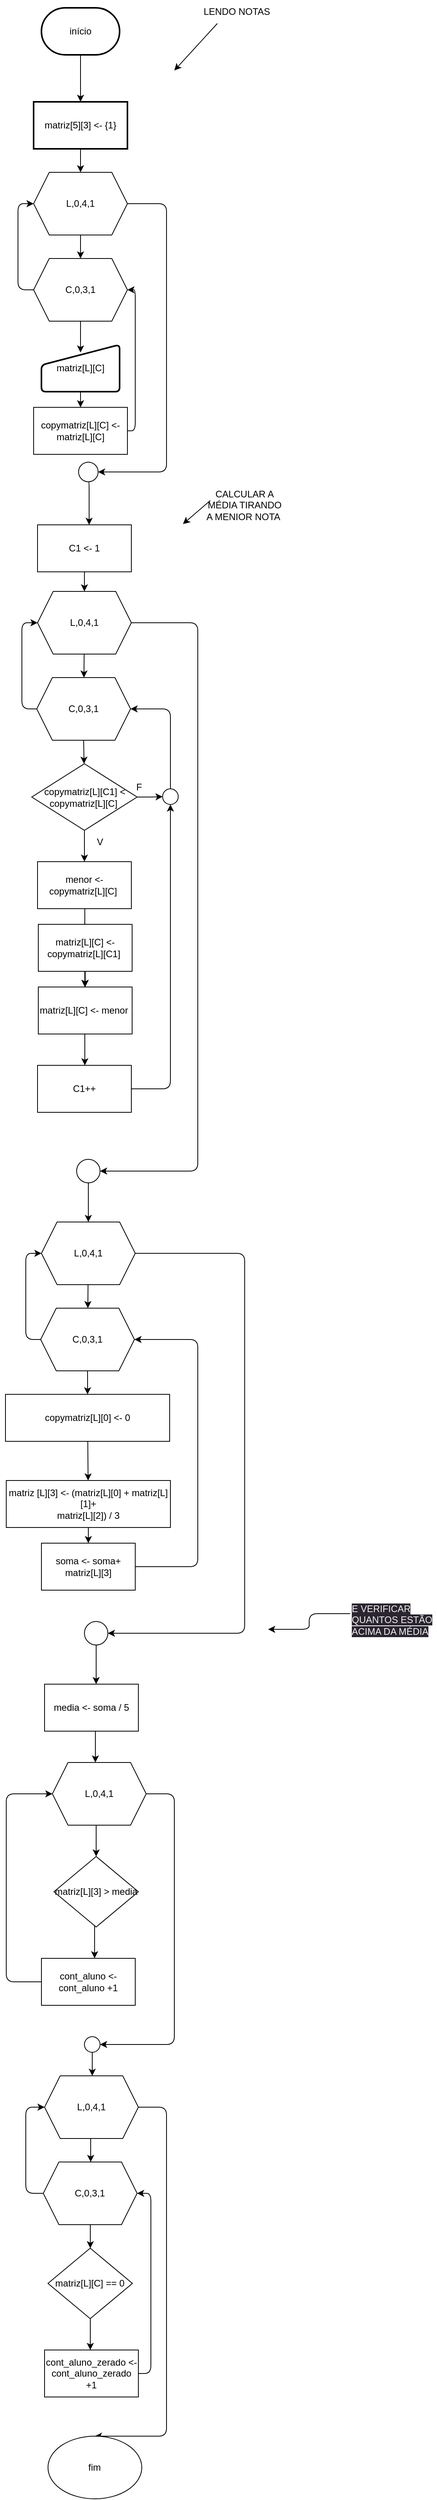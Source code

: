 <mxfile>
    <diagram id="aOdc6_4S75V9nIQuaGPx" name="Page-1">
        <mxGraphModel dx="589" dy="398" grid="1" gridSize="10" guides="1" tooltips="1" connect="1" arrows="1" fold="1" page="1" pageScale="1" pageWidth="850" pageHeight="1100" math="0" shadow="0">
            <root>
                <mxCell id="0"/>
                <mxCell id="1" parent="0"/>
                <mxCell id="4" value="" style="edgeStyle=none;html=1;" parent="1" source="2" target="3" edge="1">
                    <mxGeometry relative="1" as="geometry"/>
                </mxCell>
                <mxCell id="2" value="início" style="strokeWidth=2;html=1;shape=mxgraph.flowchart.terminator;whiteSpace=wrap;" parent="1" vertex="1">
                    <mxGeometry x="280" y="30" width="100" height="60" as="geometry"/>
                </mxCell>
                <mxCell id="6" value="" style="edgeStyle=none;html=1;" parent="1" source="3" target="5" edge="1">
                    <mxGeometry relative="1" as="geometry"/>
                </mxCell>
                <mxCell id="3" value="matriz[5][3] &amp;lt;- {1}" style="whiteSpace=wrap;html=1;strokeWidth=2;" parent="1" vertex="1">
                    <mxGeometry x="270" y="150" width="120" height="60" as="geometry"/>
                </mxCell>
                <mxCell id="8" value="" style="edgeStyle=none;html=1;" parent="1" source="5" target="7" edge="1">
                    <mxGeometry relative="1" as="geometry"/>
                </mxCell>
                <mxCell id="37" style="edgeStyle=elbowEdgeStyle;html=1;exitX=1;exitY=0.5;exitDx=0;exitDy=0;entryX=1;entryY=0.5;entryDx=0;entryDy=0;" parent="1" source="5" target="59" edge="1">
                    <mxGeometry relative="1" as="geometry">
                        <Array as="points">
                            <mxPoint x="440" y="480"/>
                            <mxPoint x="440" y="490"/>
                        </Array>
                    </mxGeometry>
                </mxCell>
                <mxCell id="5" value="L,0,4,1" style="shape=hexagon;perimeter=hexagonPerimeter2;whiteSpace=wrap;html=1;fixedSize=1;" parent="1" vertex="1">
                    <mxGeometry x="270" y="240" width="120" height="80" as="geometry"/>
                </mxCell>
                <mxCell id="9" style="edgeStyle=none;html=1;" parent="1" source="7" edge="1">
                    <mxGeometry relative="1" as="geometry">
                        <mxPoint x="330" y="470" as="targetPoint"/>
                    </mxGeometry>
                </mxCell>
                <mxCell id="34" style="edgeStyle=elbowEdgeStyle;html=1;exitX=0;exitY=0.5;exitDx=0;exitDy=0;entryX=0;entryY=0.5;entryDx=0;entryDy=0;" parent="1" source="7" target="5" edge="1">
                    <mxGeometry relative="1" as="geometry">
                        <Array as="points">
                            <mxPoint x="250" y="330"/>
                        </Array>
                    </mxGeometry>
                </mxCell>
                <mxCell id="7" value="C,0,3,1" style="shape=hexagon;perimeter=hexagonPerimeter2;whiteSpace=wrap;html=1;fixedSize=1;" parent="1" vertex="1">
                    <mxGeometry x="270" y="350" width="120" height="80" as="geometry"/>
                </mxCell>
                <mxCell id="33" style="edgeStyle=elbowEdgeStyle;html=1;exitX=1;exitY=0.5;exitDx=0;exitDy=0;entryX=1;entryY=0.5;entryDx=0;entryDy=0;" parent="1" source="158" target="7" edge="1">
                    <mxGeometry relative="1" as="geometry">
                        <Array as="points">
                            <mxPoint x="400" y="440"/>
                        </Array>
                    </mxGeometry>
                </mxCell>
                <mxCell id="161" value="" style="edgeStyle=elbowEdgeStyle;html=1;" parent="1" source="10" target="158" edge="1">
                    <mxGeometry relative="1" as="geometry"/>
                </mxCell>
                <mxCell id="10" value="matriz[L][C]" style="html=1;strokeWidth=2;shape=manualInput;whiteSpace=wrap;rounded=1;size=26;arcSize=11;" parent="1" vertex="1">
                    <mxGeometry x="280" y="460" width="100" height="60" as="geometry"/>
                </mxCell>
                <mxCell id="12" value="LENDO NOTAS" style="text;html=1;strokeColor=none;fillColor=none;align=center;verticalAlign=middle;whiteSpace=wrap;rounded=0;" parent="1" vertex="1">
                    <mxGeometry x="480" y="20" width="100" height="30" as="geometry"/>
                </mxCell>
                <mxCell id="17" value="" style="endArrow=classic;html=1;exitX=0.25;exitY=1;exitDx=0;exitDy=0;" parent="1" source="12" edge="1">
                    <mxGeometry width="50" height="50" relative="1" as="geometry">
                        <mxPoint x="500" y="170" as="sourcePoint"/>
                        <mxPoint x="450" y="110" as="targetPoint"/>
                    </mxGeometry>
                </mxCell>
                <mxCell id="21" value="CALCULAR A MÉDIA TIRANDO A MENIOR NOTA&amp;nbsp;" style="text;html=1;strokeColor=none;fillColor=none;align=center;verticalAlign=middle;whiteSpace=wrap;rounded=0;" parent="1" vertex="1">
                    <mxGeometry x="490" y="650" width="100" height="30" as="geometry"/>
                </mxCell>
                <mxCell id="22" value="" style="endArrow=classic;html=1;exitX=0.25;exitY=1;exitDx=0;exitDy=0;" parent="1" edge="1">
                    <mxGeometry width="50" height="50" relative="1" as="geometry">
                        <mxPoint x="496" y="659" as="sourcePoint"/>
                        <mxPoint x="461" y="689" as="targetPoint"/>
                    </mxGeometry>
                </mxCell>
                <mxCell id="121" value="" style="edgeStyle=none;html=1;" parent="1" source="36" target="120" edge="1">
                    <mxGeometry relative="1" as="geometry"/>
                </mxCell>
                <mxCell id="225" style="edgeStyle=elbowEdgeStyle;html=1;exitX=1;exitY=0.5;exitDx=0;exitDy=0;entryX=1;entryY=0.5;entryDx=0;entryDy=0;" parent="1" source="36" target="223" edge="1">
                    <mxGeometry relative="1" as="geometry">
                        <Array as="points">
                            <mxPoint x="480" y="1460"/>
                        </Array>
                    </mxGeometry>
                </mxCell>
                <mxCell id="36" value="L,0,4,1" style="shape=hexagon;perimeter=hexagonPerimeter2;whiteSpace=wrap;html=1;fixedSize=1;" parent="1" vertex="1">
                    <mxGeometry x="275" y="775" width="120" height="80" as="geometry"/>
                </mxCell>
                <mxCell id="181" style="edgeStyle=elbowEdgeStyle;html=1;exitX=0.5;exitY=1;exitDx=0;exitDy=0;entryX=0.558;entryY=0;entryDx=0;entryDy=0;entryPerimeter=0;" parent="1" source="59" target="173" edge="1">
                    <mxGeometry relative="1" as="geometry"/>
                </mxCell>
                <mxCell id="59" value="" style="ellipse;whiteSpace=wrap;html=1;aspect=fixed;" parent="1" vertex="1">
                    <mxGeometry x="327.5" y="610" width="25" height="25" as="geometry"/>
                </mxCell>
                <mxCell id="115" value="" style="edgeStyle=elbowEdgeStyle;html=1;" parent="1" source="62" target="114" edge="1">
                    <mxGeometry relative="1" as="geometry"/>
                </mxCell>
                <mxCell id="62" value="matriz [L][3] &amp;lt;- (matriz[L][0] + matriz[L][1]+&lt;br&gt;matriz[L][2]) / 3" style="rounded=0;whiteSpace=wrap;html=1;" parent="1" vertex="1">
                    <mxGeometry x="235" y="1910" width="210" height="60" as="geometry"/>
                </mxCell>
                <mxCell id="221" value="" style="edgeStyle=elbowEdgeStyle;html=1;" parent="1" source="96" target="101" edge="1">
                    <mxGeometry relative="1" as="geometry"/>
                </mxCell>
                <mxCell id="96" value="media &amp;lt;- soma / 5" style="whiteSpace=wrap;html=1;" parent="1" vertex="1">
                    <mxGeometry x="284" y="2170" width="120" height="60" as="geometry"/>
                </mxCell>
                <mxCell id="104" value="" style="edgeStyle=elbowEdgeStyle;html=1;" parent="1" source="101" target="106" edge="1">
                    <mxGeometry relative="1" as="geometry">
                        <mxPoint x="354" y="2130" as="targetPoint"/>
                    </mxGeometry>
                </mxCell>
                <mxCell id="243" style="edgeStyle=elbowEdgeStyle;html=1;exitX=1;exitY=0.5;exitDx=0;exitDy=0;" parent="1" source="101" target="241" edge="1">
                    <mxGeometry relative="1" as="geometry">
                        <Array as="points">
                            <mxPoint x="450" y="2470"/>
                        </Array>
                    </mxGeometry>
                </mxCell>
                <mxCell id="101" value="L,0,4,1" style="shape=hexagon;perimeter=hexagonPerimeter2;whiteSpace=wrap;html=1;fixedSize=1;" parent="1" vertex="1">
                    <mxGeometry x="294" y="2270" width="120" height="80" as="geometry"/>
                </mxCell>
                <mxCell id="108" value="" style="edgeStyle=elbowEdgeStyle;html=1;" parent="1" source="106" target="107" edge="1">
                    <mxGeometry relative="1" as="geometry"/>
                </mxCell>
                <mxCell id="106" value="matriz[L][3] &amp;gt; media" style="rhombus;whiteSpace=wrap;html=1;" parent="1" vertex="1">
                    <mxGeometry x="296" y="2390" width="108" height="90" as="geometry"/>
                </mxCell>
                <mxCell id="109" style="edgeStyle=elbowEdgeStyle;html=1;exitX=0;exitY=0.5;exitDx=0;exitDy=0;entryX=0;entryY=0.5;entryDx=0;entryDy=0;" parent="1" source="107" target="101" edge="1">
                    <mxGeometry relative="1" as="geometry">
                        <Array as="points">
                            <mxPoint x="235" y="2150"/>
                        </Array>
                    </mxGeometry>
                </mxCell>
                <mxCell id="107" value="cont_aluno &amp;lt;- cont_aluno +1" style="whiteSpace=wrap;html=1;" parent="1" vertex="1">
                    <mxGeometry x="280" y="2520" width="120" height="60" as="geometry"/>
                </mxCell>
                <mxCell id="216" style="edgeStyle=elbowEdgeStyle;html=1;exitX=1;exitY=0.5;exitDx=0;exitDy=0;entryX=1;entryY=0.5;entryDx=0;entryDy=0;" parent="1" source="114" target="208" edge="1">
                    <mxGeometry relative="1" as="geometry">
                        <Array as="points">
                            <mxPoint x="480" y="1880"/>
                        </Array>
                    </mxGeometry>
                </mxCell>
                <mxCell id="114" value="soma &amp;lt;- soma+ matriz[L][3]" style="whiteSpace=wrap;html=1;rounded=0;" parent="1" vertex="1">
                    <mxGeometry x="280" y="1990" width="120" height="60" as="geometry"/>
                </mxCell>
                <mxCell id="184" style="edgeStyle=elbowEdgeStyle;html=1;exitX=0.5;exitY=1;exitDx=0;exitDy=0;entryX=0.5;entryY=0;entryDx=0;entryDy=0;" parent="1" source="120" target="118" edge="1">
                    <mxGeometry relative="1" as="geometry"/>
                </mxCell>
                <mxCell id="199" style="edgeStyle=elbowEdgeStyle;html=1;exitX=0;exitY=0.5;exitDx=0;exitDy=0;entryX=0;entryY=0.5;entryDx=0;entryDy=0;" parent="1" source="120" target="36" edge="1">
                    <mxGeometry relative="1" as="geometry">
                        <Array as="points">
                            <mxPoint x="255" y="850"/>
                        </Array>
                    </mxGeometry>
                </mxCell>
                <mxCell id="120" value="C,0,3,1" style="shape=hexagon;perimeter=hexagonPerimeter2;whiteSpace=wrap;html=1;fixedSize=1;" parent="1" vertex="1">
                    <mxGeometry x="274" y="885" width="120" height="80" as="geometry"/>
                </mxCell>
                <mxCell id="158" value="copymatriz[L][C] &amp;lt;- matriz[L][C]" style="rounded=0;whiteSpace=wrap;html=1;" parent="1" vertex="1">
                    <mxGeometry x="270" y="540" width="120" height="60" as="geometry"/>
                </mxCell>
                <mxCell id="194" value="" style="edgeStyle=elbowEdgeStyle;html=1;" parent="1" source="118" target="185" edge="1">
                    <mxGeometry relative="1" as="geometry"/>
                </mxCell>
                <mxCell id="202" value="" style="edgeStyle=elbowEdgeStyle;html=1;" parent="1" source="118" target="201" edge="1">
                    <mxGeometry relative="1" as="geometry"/>
                </mxCell>
                <mxCell id="118" value="copymatriz[L][C1] &amp;lt; copymatriz[L][C]&amp;nbsp;" style="rhombus;whiteSpace=wrap;html=1;" parent="1" vertex="1">
                    <mxGeometry x="267.63" y="995" width="134.75" height="85" as="geometry"/>
                </mxCell>
                <mxCell id="175" value="" style="edgeStyle=elbowEdgeStyle;html=1;" parent="1" source="173" target="36" edge="1">
                    <mxGeometry relative="1" as="geometry"/>
                </mxCell>
                <mxCell id="173" value="C1 &amp;lt;- 1" style="rounded=0;whiteSpace=wrap;html=1;" parent="1" vertex="1">
                    <mxGeometry x="275" y="690" width="120" height="60" as="geometry"/>
                </mxCell>
                <mxCell id="189" value="" style="edgeStyle=elbowEdgeStyle;html=1;" parent="1" source="185" target="188" edge="1">
                    <mxGeometry relative="1" as="geometry"/>
                </mxCell>
                <mxCell id="185" value="menor &amp;lt;- copymatriz[L][C]&amp;nbsp;" style="rounded=0;whiteSpace=wrap;html=1;" parent="1" vertex="1">
                    <mxGeometry x="275" y="1120" width="120" height="60" as="geometry"/>
                </mxCell>
                <mxCell id="190" value="" style="edgeStyle=elbowEdgeStyle;html=1;" parent="1" source="187" target="188" edge="1">
                    <mxGeometry relative="1" as="geometry"/>
                </mxCell>
                <mxCell id="187" value="matriz[L][C] &amp;lt;- copymatriz[L][C1]&amp;nbsp;" style="rounded=0;whiteSpace=wrap;html=1;" parent="1" vertex="1">
                    <mxGeometry x="276" y="1200" width="120" height="60" as="geometry"/>
                </mxCell>
                <mxCell id="193" value="" style="edgeStyle=elbowEdgeStyle;html=1;" parent="1" source="188" target="192" edge="1">
                    <mxGeometry relative="1" as="geometry"/>
                </mxCell>
                <mxCell id="188" value="matriz[L][C] &amp;lt;- menor&amp;nbsp;" style="rounded=0;whiteSpace=wrap;html=1;" parent="1" vertex="1">
                    <mxGeometry x="276" y="1280" width="120" height="60" as="geometry"/>
                </mxCell>
                <mxCell id="198" style="edgeStyle=elbowEdgeStyle;html=1;exitX=1;exitY=0.5;exitDx=0;exitDy=0;entryX=0.5;entryY=1;entryDx=0;entryDy=0;" parent="1" source="192" target="201" edge="1">
                    <mxGeometry relative="1" as="geometry">
                        <mxPoint x="415" y="1110" as="targetPoint"/>
                        <Array as="points">
                            <mxPoint x="445" y="1100"/>
                            <mxPoint x="415" y="1070"/>
                        </Array>
                    </mxGeometry>
                </mxCell>
                <mxCell id="192" value="C1++" style="whiteSpace=wrap;html=1;rounded=0;" parent="1" vertex="1">
                    <mxGeometry x="275" y="1380" width="120" height="60" as="geometry"/>
                </mxCell>
                <mxCell id="200" value="V" style="text;html=1;strokeColor=none;fillColor=none;align=center;verticalAlign=middle;whiteSpace=wrap;rounded=0;" parent="1" vertex="1">
                    <mxGeometry x="325" y="1080" width="60" height="30" as="geometry"/>
                </mxCell>
                <mxCell id="203" style="edgeStyle=elbowEdgeStyle;html=1;exitX=0.5;exitY=0;exitDx=0;exitDy=0;" parent="1" source="201" target="120" edge="1">
                    <mxGeometry relative="1" as="geometry">
                        <Array as="points">
                            <mxPoint x="445" y="980"/>
                        </Array>
                    </mxGeometry>
                </mxCell>
                <mxCell id="201" value="" style="ellipse;whiteSpace=wrap;html=1;aspect=fixed;" parent="1" vertex="1">
                    <mxGeometry x="435" y="1027" width="20" height="20" as="geometry"/>
                </mxCell>
                <mxCell id="204" value="F" style="text;html=1;strokeColor=none;fillColor=none;align=center;verticalAlign=middle;whiteSpace=wrap;rounded=0;" parent="1" vertex="1">
                    <mxGeometry x="375" y="1010" width="60" height="30" as="geometry"/>
                </mxCell>
                <mxCell id="205" value="" style="edgeStyle=none;html=1;" parent="1" source="206" target="208" edge="1">
                    <mxGeometry relative="1" as="geometry"/>
                </mxCell>
                <mxCell id="220" style="edgeStyle=elbowEdgeStyle;html=1;exitX=1;exitY=0.5;exitDx=0;exitDy=0;entryX=1;entryY=0.5;entryDx=0;entryDy=0;" parent="1" source="206" target="218" edge="1">
                    <mxGeometry relative="1" as="geometry">
                        <Array as="points">
                            <mxPoint x="540" y="1780"/>
                        </Array>
                    </mxGeometry>
                </mxCell>
                <mxCell id="206" value="L,0,4,1" style="shape=hexagon;perimeter=hexagonPerimeter2;whiteSpace=wrap;html=1;fixedSize=1;" parent="1" vertex="1">
                    <mxGeometry x="280" y="1580" width="120" height="80" as="geometry"/>
                </mxCell>
                <mxCell id="207" style="edgeStyle=elbowEdgeStyle;html=1;exitX=0;exitY=0.5;exitDx=0;exitDy=0;entryX=0;entryY=0.5;entryDx=0;entryDy=0;" parent="1" source="208" target="206" edge="1">
                    <mxGeometry relative="1" as="geometry">
                        <Array as="points">
                            <mxPoint x="260" y="1655"/>
                        </Array>
                    </mxGeometry>
                </mxCell>
                <mxCell id="215" value="" style="edgeStyle=none;html=1;" parent="1" source="208" target="213" edge="1">
                    <mxGeometry relative="1" as="geometry"/>
                </mxCell>
                <mxCell id="208" value="C,0,3,1" style="shape=hexagon;perimeter=hexagonPerimeter2;whiteSpace=wrap;html=1;fixedSize=1;" parent="1" vertex="1">
                    <mxGeometry x="279" y="1690" width="120" height="80" as="geometry"/>
                </mxCell>
                <mxCell id="214" value="" style="edgeStyle=none;html=1;" parent="1" source="213" target="62" edge="1">
                    <mxGeometry relative="1" as="geometry"/>
                </mxCell>
                <mxCell id="213" value="copymatriz[L][0] &amp;lt;- 0" style="rounded=0;whiteSpace=wrap;html=1;" parent="1" vertex="1">
                    <mxGeometry x="234" y="1800" width="210" height="60" as="geometry"/>
                </mxCell>
                <mxCell id="222" value="" style="edgeStyle=elbowEdgeStyle;html=1;" parent="1" source="218" target="96" edge="1">
                    <mxGeometry relative="1" as="geometry"/>
                </mxCell>
                <mxCell id="218" value="" style="ellipse;whiteSpace=wrap;html=1;aspect=fixed;" parent="1" vertex="1">
                    <mxGeometry x="335" y="2090" width="30" height="30" as="geometry"/>
                </mxCell>
                <mxCell id="224" value="" style="edgeStyle=elbowEdgeStyle;html=1;" parent="1" source="223" target="206" edge="1">
                    <mxGeometry relative="1" as="geometry"/>
                </mxCell>
                <mxCell id="223" value="" style="ellipse;whiteSpace=wrap;html=1;aspect=fixed;" parent="1" vertex="1">
                    <mxGeometry x="325" y="1500" width="30" height="30" as="geometry"/>
                </mxCell>
                <mxCell id="227" style="edgeStyle=elbowEdgeStyle;html=1;" parent="1" source="226" edge="1">
                    <mxGeometry relative="1" as="geometry">
                        <mxPoint x="570" y="2100" as="targetPoint"/>
                    </mxGeometry>
                </mxCell>
                <mxCell id="226" value="&lt;span style=&quot;color: rgb(240, 240, 240); font-family: Helvetica; font-size: 12px; font-style: normal; font-variant-ligatures: normal; font-variant-caps: normal; font-weight: 400; letter-spacing: normal; orphans: 2; text-align: center; text-indent: 0px; text-transform: none; widows: 2; word-spacing: 0px; -webkit-text-stroke-width: 0px; background-color: rgb(42, 37, 47); text-decoration-thickness: initial; text-decoration-style: initial; text-decoration-color: initial; float: none; display: inline !important;&quot;&gt;E VERIFICAR QUANTOS ESTÃO ACIMA DA MÉDIA&lt;/span&gt;" style="text;whiteSpace=wrap;html=1;" parent="1" vertex="1">
                    <mxGeometry x="675" y="2060" width="110" height="40" as="geometry"/>
                </mxCell>
                <mxCell id="235" value="" style="edgeStyle=elbowEdgeStyle;html=1;" parent="1" source="229" target="234" edge="1">
                    <mxGeometry relative="1" as="geometry"/>
                </mxCell>
                <mxCell id="245" style="edgeStyle=elbowEdgeStyle;html=1;exitX=1;exitY=0.5;exitDx=0;exitDy=0;entryX=0.5;entryY=0;entryDx=0;entryDy=0;elbow=vertical;" edge="1" parent="1" source="229" target="244">
                    <mxGeometry relative="1" as="geometry">
                        <Array as="points">
                            <mxPoint x="440" y="2980"/>
                            <mxPoint x="344" y="3100"/>
                            <mxPoint x="450" y="3050"/>
                            <mxPoint x="430" y="3100"/>
                            <mxPoint x="380" y="2940"/>
                        </Array>
                    </mxGeometry>
                </mxCell>
                <mxCell id="229" value="L,0,4,1" style="shape=hexagon;perimeter=hexagonPerimeter2;whiteSpace=wrap;html=1;fixedSize=1;" parent="1" vertex="1">
                    <mxGeometry x="284" y="2670" width="120" height="80" as="geometry"/>
                </mxCell>
                <mxCell id="236" value="" style="edgeStyle=elbowEdgeStyle;html=1;" parent="1" source="231" target="233" edge="1">
                    <mxGeometry relative="1" as="geometry"/>
                </mxCell>
                <mxCell id="231" value="matriz[L][C] == 0" style="rhombus;whiteSpace=wrap;html=1;" parent="1" vertex="1">
                    <mxGeometry x="288.38" y="2890" width="108" height="90" as="geometry"/>
                </mxCell>
                <mxCell id="239" style="edgeStyle=elbowEdgeStyle;html=1;exitX=1;exitY=0.5;exitDx=0;exitDy=0;entryX=1;entryY=0.5;entryDx=0;entryDy=0;" parent="1" source="233" target="234" edge="1">
                    <mxGeometry relative="1" as="geometry">
                        <Array as="points">
                            <mxPoint x="420" y="2880"/>
                        </Array>
                    </mxGeometry>
                </mxCell>
                <mxCell id="233" value="cont_aluno_zerado &amp;lt;- cont_aluno_zerado +1" style="whiteSpace=wrap;html=1;" parent="1" vertex="1">
                    <mxGeometry x="284" y="3020" width="120" height="60" as="geometry"/>
                </mxCell>
                <mxCell id="237" value="" style="edgeStyle=elbowEdgeStyle;html=1;" parent="1" source="234" target="231" edge="1">
                    <mxGeometry relative="1" as="geometry"/>
                </mxCell>
                <mxCell id="238" style="edgeStyle=elbowEdgeStyle;html=1;exitX=0;exitY=0.5;exitDx=0;exitDy=0;entryX=0;entryY=0.5;entryDx=0;entryDy=0;" parent="1" source="234" target="229" edge="1">
                    <mxGeometry relative="1" as="geometry">
                        <Array as="points">
                            <mxPoint x="260" y="2760"/>
                        </Array>
                    </mxGeometry>
                </mxCell>
                <mxCell id="234" value="C,0,3,1" style="shape=hexagon;perimeter=hexagonPerimeter2;whiteSpace=wrap;html=1;fixedSize=1;" parent="1" vertex="1">
                    <mxGeometry x="282.38" y="2780" width="120" height="80" as="geometry"/>
                </mxCell>
                <mxCell id="242" value="" style="edgeStyle=elbowEdgeStyle;html=1;" parent="1" source="241" target="229" edge="1">
                    <mxGeometry relative="1" as="geometry"/>
                </mxCell>
                <mxCell id="241" value="" style="ellipse;whiteSpace=wrap;html=1;aspect=fixed;" parent="1" vertex="1">
                    <mxGeometry x="335" y="2620" width="20" height="20" as="geometry"/>
                </mxCell>
                <mxCell id="244" value="fim" style="ellipse;whiteSpace=wrap;html=1;" vertex="1" parent="1">
                    <mxGeometry x="288.38" y="3130" width="120" height="80" as="geometry"/>
                </mxCell>
            </root>
        </mxGraphModel>
    </diagram>
</mxfile>